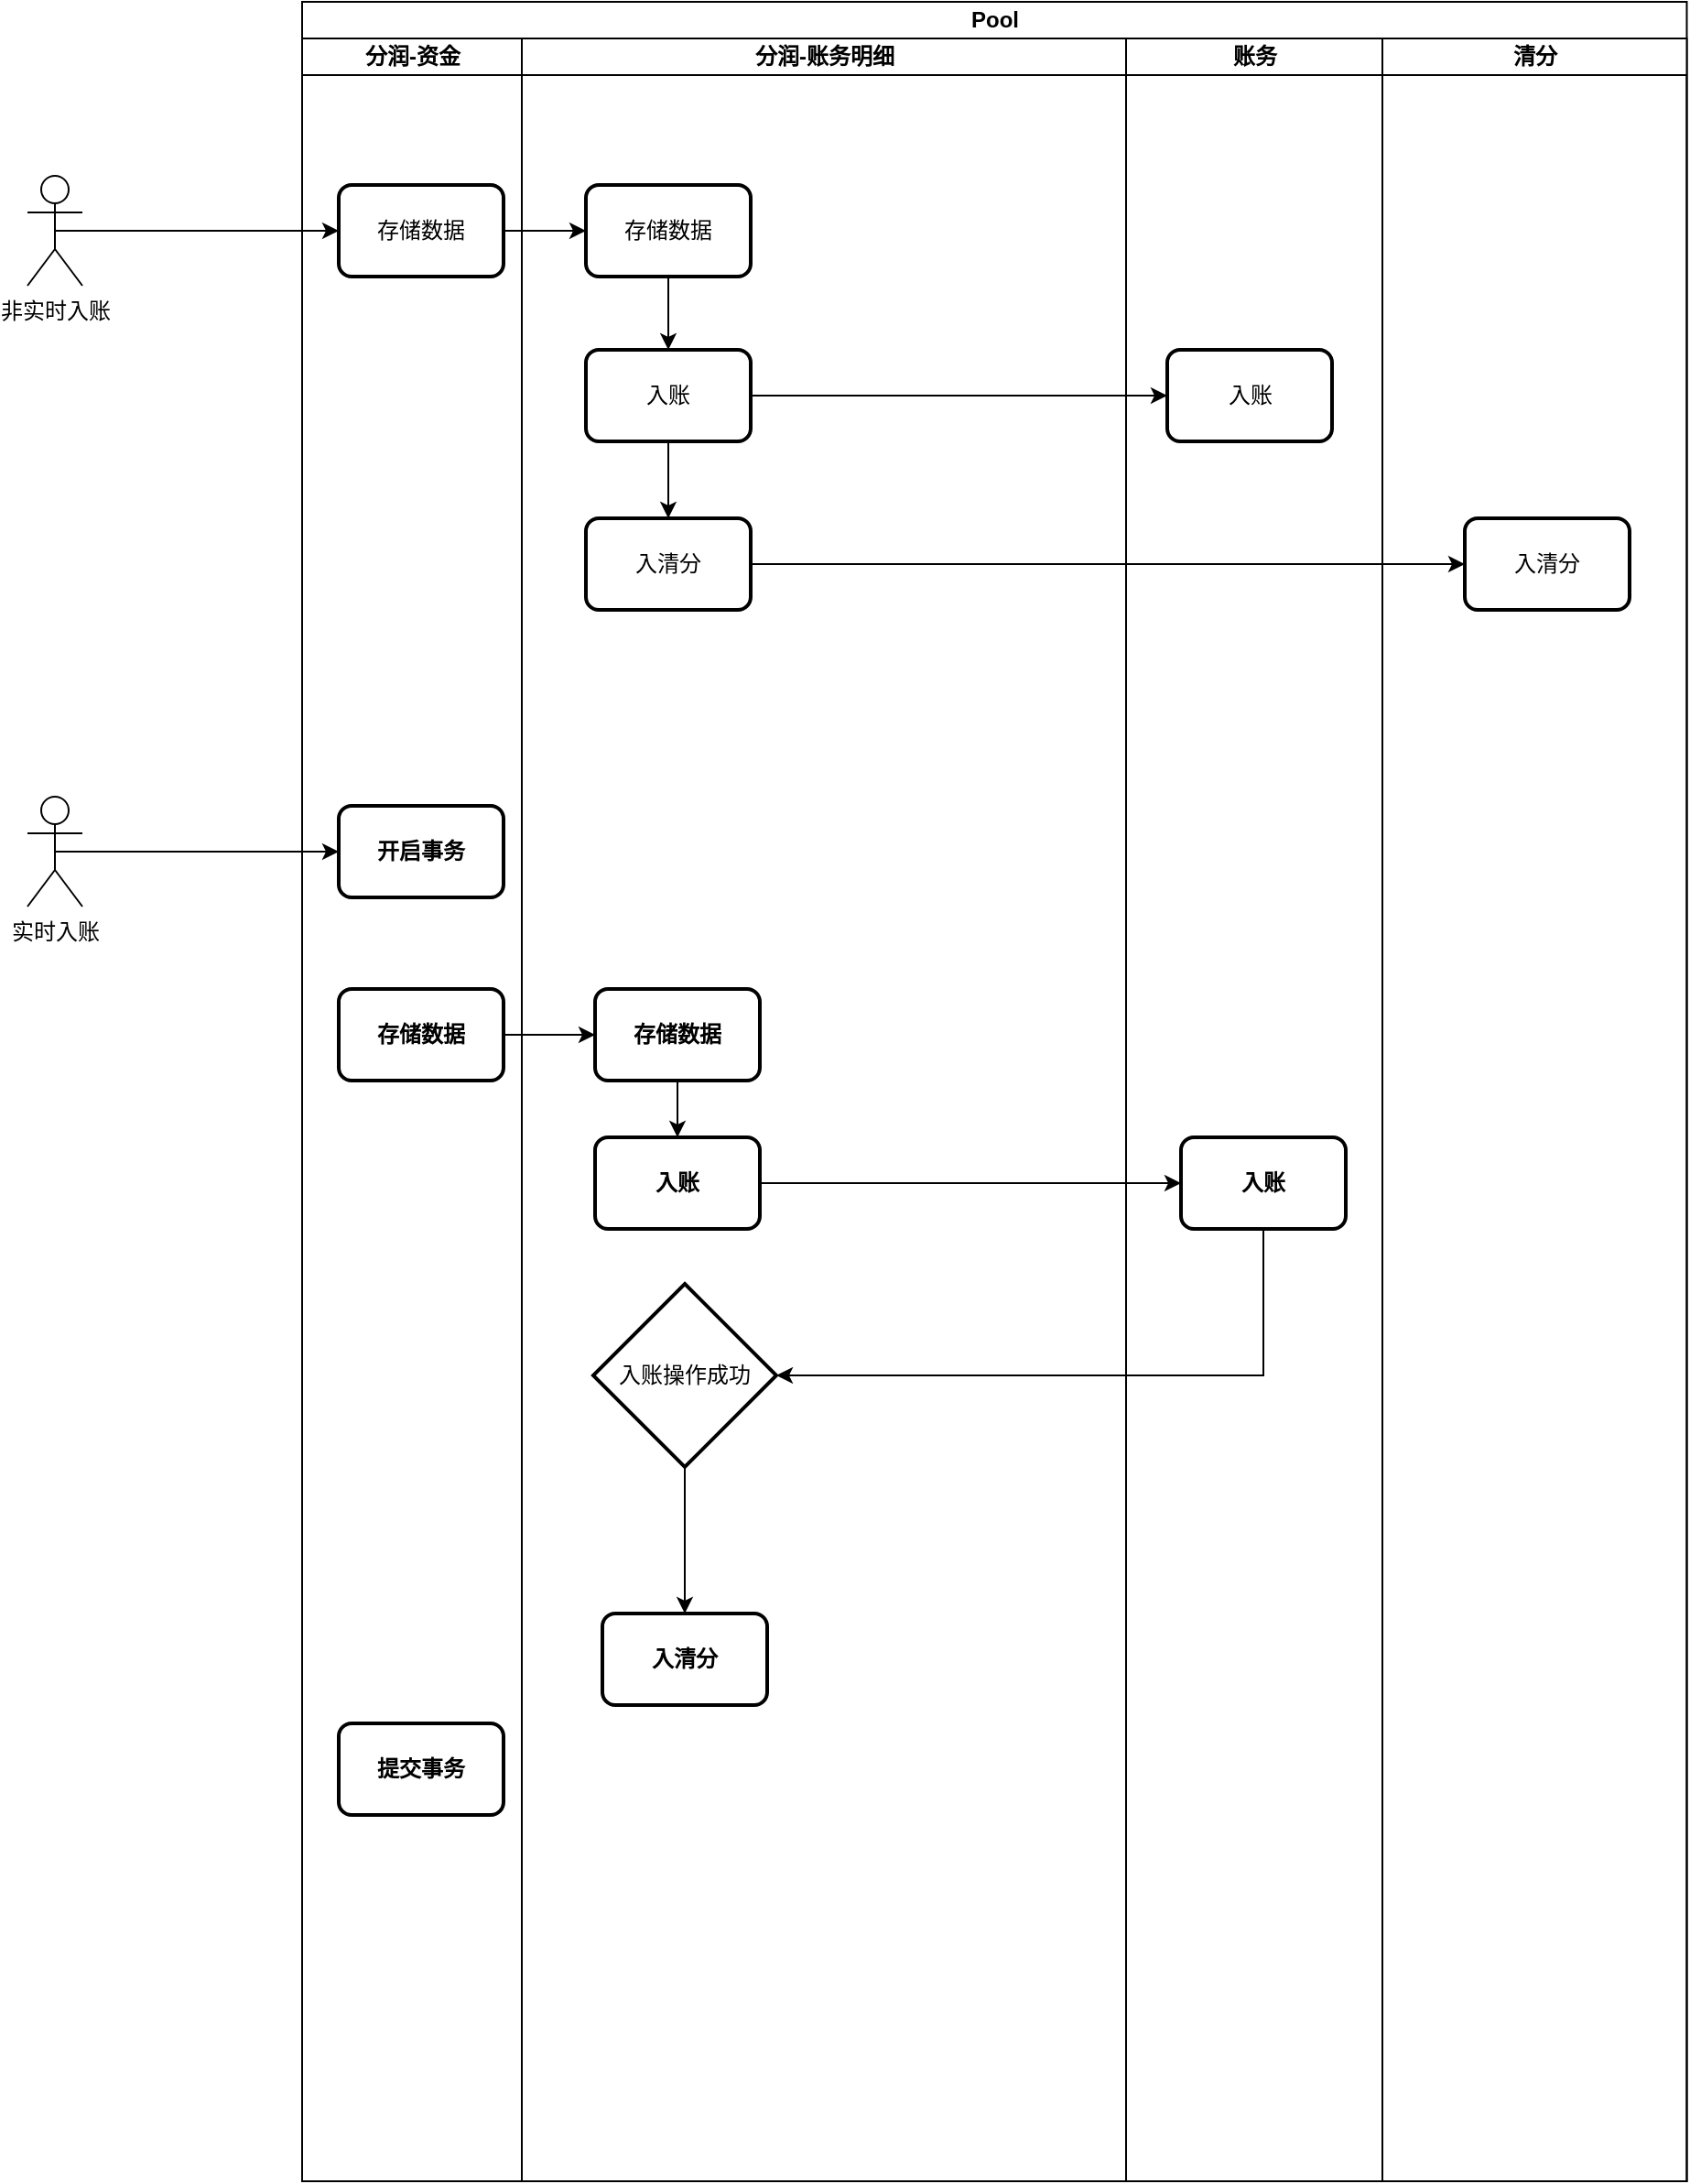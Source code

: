 <mxfile version="12.7.0" type="github">
  <diagram name="Page-1" id="9361dd3d-8414-5efd-6122-117bd74ce7a7">
    <mxGraphModel dx="1814" dy="799" grid="1" gridSize="10" guides="1" tooltips="1" connect="1" arrows="1" fold="1" page="0" pageScale="1.5" pageWidth="826" pageHeight="1169" background="#ffffff" math="0" shadow="0">
      <root>
        <mxCell id="0"/>
        <mxCell id="1" parent="0"/>
        <mxCell id="r9b0jaR5XHwt25xGaK2U-103" value="Pool" style="swimlane;html=1;childLayout=stackLayout;resizeParent=1;resizeParentMax=0;startSize=20;" parent="1" vertex="1">
          <mxGeometry x="150" width="756.25" height="1190" as="geometry"/>
        </mxCell>
        <mxCell id="r9b0jaR5XHwt25xGaK2U-104" value="分润-资金" style="swimlane;html=1;startSize=20;" parent="r9b0jaR5XHwt25xGaK2U-103" vertex="1">
          <mxGeometry y="20" width="120" height="1170" as="geometry"/>
        </mxCell>
        <mxCell id="r9b0jaR5XHwt25xGaK2U-125" value="存储数据" style="rounded=1;whiteSpace=wrap;html=1;absoluteArcSize=1;arcSize=14;strokeWidth=2;" parent="r9b0jaR5XHwt25xGaK2U-104" vertex="1">
          <mxGeometry x="20" y="80" width="90" height="50" as="geometry"/>
        </mxCell>
        <mxCell id="r9b0jaR5XHwt25xGaK2U-139" value="存储数据" style="rounded=1;whiteSpace=wrap;html=1;absoluteArcSize=1;arcSize=14;strokeWidth=2;fontStyle=1" parent="r9b0jaR5XHwt25xGaK2U-104" vertex="1">
          <mxGeometry x="20" y="519" width="90" height="50" as="geometry"/>
        </mxCell>
        <mxCell id="r9b0jaR5XHwt25xGaK2U-152" value="开启事务" style="rounded=1;whiteSpace=wrap;html=1;absoluteArcSize=1;arcSize=14;strokeWidth=2;fontStyle=1" parent="r9b0jaR5XHwt25xGaK2U-104" vertex="1">
          <mxGeometry x="20" y="419" width="90" height="50" as="geometry"/>
        </mxCell>
        <mxCell id="r9b0jaR5XHwt25xGaK2U-165" value="提交事务" style="rounded=1;whiteSpace=wrap;html=1;absoluteArcSize=1;arcSize=14;strokeWidth=2;fontStyle=1" parent="r9b0jaR5XHwt25xGaK2U-104" vertex="1">
          <mxGeometry x="20" y="920" width="90" height="50" as="geometry"/>
        </mxCell>
        <mxCell id="r9b0jaR5XHwt25xGaK2U-105" value="分润-账务明细" style="swimlane;html=1;startSize=20;" parent="r9b0jaR5XHwt25xGaK2U-103" vertex="1">
          <mxGeometry x="120" y="20" width="330" height="1170" as="geometry"/>
        </mxCell>
        <mxCell id="r9b0jaR5XHwt25xGaK2U-134" value="" style="edgeStyle=orthogonalEdgeStyle;rounded=0;orthogonalLoop=1;jettySize=auto;html=1;" parent="r9b0jaR5XHwt25xGaK2U-105" source="r9b0jaR5XHwt25xGaK2U-127" target="r9b0jaR5XHwt25xGaK2U-133" edge="1">
          <mxGeometry relative="1" as="geometry"/>
        </mxCell>
        <mxCell id="r9b0jaR5XHwt25xGaK2U-127" value="存储数据" style="rounded=1;whiteSpace=wrap;html=1;absoluteArcSize=1;arcSize=14;strokeWidth=2;" parent="r9b0jaR5XHwt25xGaK2U-105" vertex="1">
          <mxGeometry x="35" y="80" width="90" height="50" as="geometry"/>
        </mxCell>
        <mxCell id="r9b0jaR5XHwt25xGaK2U-136" value="" style="edgeStyle=orthogonalEdgeStyle;rounded=0;orthogonalLoop=1;jettySize=auto;html=1;" parent="r9b0jaR5XHwt25xGaK2U-105" source="r9b0jaR5XHwt25xGaK2U-133" target="r9b0jaR5XHwt25xGaK2U-135" edge="1">
          <mxGeometry relative="1" as="geometry"/>
        </mxCell>
        <mxCell id="r9b0jaR5XHwt25xGaK2U-133" value="入账" style="rounded=1;whiteSpace=wrap;html=1;absoluteArcSize=1;arcSize=14;strokeWidth=2;" parent="r9b0jaR5XHwt25xGaK2U-105" vertex="1">
          <mxGeometry x="35" y="170" width="90" height="50" as="geometry"/>
        </mxCell>
        <mxCell id="r9b0jaR5XHwt25xGaK2U-135" value="入清分" style="rounded=1;whiteSpace=wrap;html=1;absoluteArcSize=1;arcSize=14;strokeWidth=2;" parent="r9b0jaR5XHwt25xGaK2U-105" vertex="1">
          <mxGeometry x="35" y="262" width="90" height="50" as="geometry"/>
        </mxCell>
        <mxCell id="r9b0jaR5XHwt25xGaK2U-157" value="" style="edgeStyle=orthogonalEdgeStyle;rounded=0;orthogonalLoop=1;jettySize=auto;html=1;" parent="r9b0jaR5XHwt25xGaK2U-105" source="r9b0jaR5XHwt25xGaK2U-154" target="r9b0jaR5XHwt25xGaK2U-156" edge="1">
          <mxGeometry relative="1" as="geometry"/>
        </mxCell>
        <mxCell id="r9b0jaR5XHwt25xGaK2U-154" value="存储数据" style="rounded=1;whiteSpace=wrap;html=1;absoluteArcSize=1;arcSize=14;strokeWidth=2;fontStyle=1" parent="r9b0jaR5XHwt25xGaK2U-105" vertex="1">
          <mxGeometry x="40" y="519" width="90" height="50" as="geometry"/>
        </mxCell>
        <mxCell id="r9b0jaR5XHwt25xGaK2U-156" value="入账" style="rounded=1;whiteSpace=wrap;html=1;absoluteArcSize=1;arcSize=14;strokeWidth=2;fontStyle=1" parent="r9b0jaR5XHwt25xGaK2U-105" vertex="1">
          <mxGeometry x="40" y="600" width="90" height="50" as="geometry"/>
        </mxCell>
        <mxCell id="7b6nysghl661DKIVtIvv-1" style="edgeStyle=orthogonalEdgeStyle;rounded=0;orthogonalLoop=1;jettySize=auto;html=1;exitX=0.5;exitY=1;exitDx=0;exitDy=0;exitPerimeter=0;" edge="1" parent="r9b0jaR5XHwt25xGaK2U-105" source="r9b0jaR5XHwt25xGaK2U-162" target="r9b0jaR5XHwt25xGaK2U-164">
          <mxGeometry relative="1" as="geometry"/>
        </mxCell>
        <mxCell id="r9b0jaR5XHwt25xGaK2U-162" value="入账操作成功" style="strokeWidth=2;html=1;shape=mxgraph.flowchart.decision;whiteSpace=wrap;" parent="r9b0jaR5XHwt25xGaK2U-105" vertex="1">
          <mxGeometry x="39" y="680" width="100" height="100" as="geometry"/>
        </mxCell>
        <mxCell id="r9b0jaR5XHwt25xGaK2U-164" value="入清分" style="rounded=1;whiteSpace=wrap;html=1;absoluteArcSize=1;arcSize=14;strokeWidth=2;fontStyle=1" parent="r9b0jaR5XHwt25xGaK2U-105" vertex="1">
          <mxGeometry x="44" y="860" width="90" height="50" as="geometry"/>
        </mxCell>
        <mxCell id="r9b0jaR5XHwt25xGaK2U-130" value="" style="edgeStyle=orthogonalEdgeStyle;rounded=0;orthogonalLoop=1;jettySize=auto;html=1;entryX=0;entryY=0.5;entryDx=0;entryDy=0;" parent="r9b0jaR5XHwt25xGaK2U-103" source="r9b0jaR5XHwt25xGaK2U-133" target="r9b0jaR5XHwt25xGaK2U-129" edge="1">
          <mxGeometry relative="1" as="geometry"/>
        </mxCell>
        <mxCell id="r9b0jaR5XHwt25xGaK2U-132" value="" style="edgeStyle=orthogonalEdgeStyle;rounded=0;orthogonalLoop=1;jettySize=auto;html=1;exitX=1;exitY=0.5;exitDx=0;exitDy=0;entryX=0;entryY=0.5;entryDx=0;entryDy=0;" parent="r9b0jaR5XHwt25xGaK2U-103" source="r9b0jaR5XHwt25xGaK2U-135" target="r9b0jaR5XHwt25xGaK2U-131" edge="1">
          <mxGeometry relative="1" as="geometry">
            <Array as="points">
              <mxPoint x="390" y="307"/>
              <mxPoint x="390" y="307"/>
            </Array>
          </mxGeometry>
        </mxCell>
        <mxCell id="r9b0jaR5XHwt25xGaK2U-106" value="账务" style="swimlane;html=1;startSize=20;" parent="r9b0jaR5XHwt25xGaK2U-103" vertex="1">
          <mxGeometry x="450" y="20" width="140" height="1170" as="geometry"/>
        </mxCell>
        <mxCell id="r9b0jaR5XHwt25xGaK2U-129" value="入账" style="rounded=1;whiteSpace=wrap;html=1;absoluteArcSize=1;arcSize=14;strokeWidth=2;" parent="r9b0jaR5XHwt25xGaK2U-106" vertex="1">
          <mxGeometry x="22.5" y="170" width="90" height="50" as="geometry"/>
        </mxCell>
        <mxCell id="r9b0jaR5XHwt25xGaK2U-158" value="入账" style="rounded=1;whiteSpace=wrap;html=1;absoluteArcSize=1;arcSize=14;strokeWidth=2;fontStyle=1" parent="r9b0jaR5XHwt25xGaK2U-106" vertex="1">
          <mxGeometry x="30" y="600" width="90" height="50" as="geometry"/>
        </mxCell>
        <mxCell id="r9b0jaR5XHwt25xGaK2U-120" value="清分" style="swimlane;html=1;startSize=20;" parent="r9b0jaR5XHwt25xGaK2U-103" vertex="1">
          <mxGeometry x="590" y="20" width="166.25" height="1170" as="geometry"/>
        </mxCell>
        <mxCell id="r9b0jaR5XHwt25xGaK2U-131" value="入清分" style="rounded=1;whiteSpace=wrap;html=1;absoluteArcSize=1;arcSize=14;strokeWidth=2;" parent="r9b0jaR5XHwt25xGaK2U-120" vertex="1">
          <mxGeometry x="45" y="262" width="90" height="50" as="geometry"/>
        </mxCell>
        <mxCell id="r9b0jaR5XHwt25xGaK2U-128" value="" style="edgeStyle=orthogonalEdgeStyle;rounded=0;orthogonalLoop=1;jettySize=auto;html=1;" parent="r9b0jaR5XHwt25xGaK2U-103" source="r9b0jaR5XHwt25xGaK2U-125" target="r9b0jaR5XHwt25xGaK2U-127" edge="1">
          <mxGeometry relative="1" as="geometry"/>
        </mxCell>
        <mxCell id="r9b0jaR5XHwt25xGaK2U-155" value="" style="edgeStyle=orthogonalEdgeStyle;rounded=0;orthogonalLoop=1;jettySize=auto;html=1;" parent="r9b0jaR5XHwt25xGaK2U-103" source="r9b0jaR5XHwt25xGaK2U-139" target="r9b0jaR5XHwt25xGaK2U-154" edge="1">
          <mxGeometry relative="1" as="geometry"/>
        </mxCell>
        <mxCell id="r9b0jaR5XHwt25xGaK2U-159" value="" style="edgeStyle=orthogonalEdgeStyle;rounded=0;orthogonalLoop=1;jettySize=auto;html=1;" parent="r9b0jaR5XHwt25xGaK2U-103" source="r9b0jaR5XHwt25xGaK2U-156" target="r9b0jaR5XHwt25xGaK2U-158" edge="1">
          <mxGeometry relative="1" as="geometry"/>
        </mxCell>
        <mxCell id="r9b0jaR5XHwt25xGaK2U-161" value="" style="edgeStyle=orthogonalEdgeStyle;rounded=0;orthogonalLoop=1;jettySize=auto;html=1;exitX=0.5;exitY=1;exitDx=0;exitDy=0;entryX=1;entryY=0.5;entryDx=0;entryDy=0;entryPerimeter=0;" parent="r9b0jaR5XHwt25xGaK2U-103" source="r9b0jaR5XHwt25xGaK2U-158" target="r9b0jaR5XHwt25xGaK2U-162" edge="1">
          <mxGeometry relative="1" as="geometry">
            <mxPoint x="260" y="750" as="targetPoint"/>
          </mxGeometry>
        </mxCell>
        <mxCell id="r9b0jaR5XHwt25xGaK2U-126" style="edgeStyle=orthogonalEdgeStyle;rounded=0;orthogonalLoop=1;jettySize=auto;html=1;exitX=0.5;exitY=0.5;exitDx=0;exitDy=0;exitPerimeter=0;" parent="1" source="r9b0jaR5XHwt25xGaK2U-121" target="r9b0jaR5XHwt25xGaK2U-125" edge="1">
          <mxGeometry relative="1" as="geometry"/>
        </mxCell>
        <mxCell id="r9b0jaR5XHwt25xGaK2U-121" value="非实时入账" style="shape=umlActor;verticalLabelPosition=bottom;labelBackgroundColor=#ffffff;verticalAlign=top;html=1;outlineConnect=0;" parent="1" vertex="1">
          <mxGeometry y="95" width="30" height="60" as="geometry"/>
        </mxCell>
        <mxCell id="r9b0jaR5XHwt25xGaK2U-153" style="edgeStyle=orthogonalEdgeStyle;rounded=0;orthogonalLoop=1;jettySize=auto;html=1;exitX=0.5;exitY=0.5;exitDx=0;exitDy=0;exitPerimeter=0;" parent="1" source="r9b0jaR5XHwt25xGaK2U-138" target="r9b0jaR5XHwt25xGaK2U-152" edge="1">
          <mxGeometry relative="1" as="geometry"/>
        </mxCell>
        <mxCell id="r9b0jaR5XHwt25xGaK2U-138" value="实时入账" style="shape=umlActor;verticalLabelPosition=bottom;labelBackgroundColor=#ffffff;verticalAlign=top;html=1;outlineConnect=0;" parent="1" vertex="1">
          <mxGeometry y="434" width="30" height="60" as="geometry"/>
        </mxCell>
      </root>
    </mxGraphModel>
  </diagram>
</mxfile>
